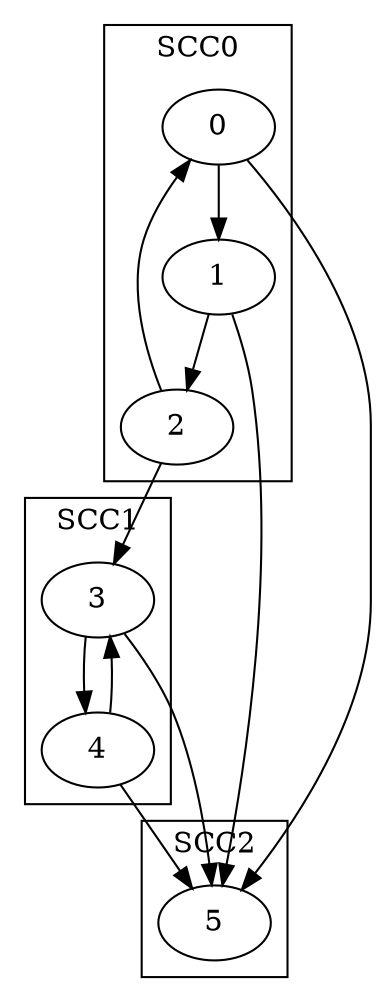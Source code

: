 digraph G {
  // SCC clusters
  subgraph cluster_scc0 { label="SCC0" 0 -> 1 -> 2 -> 0;}
  subgraph cluster_scc1 { label="SCC1" 3 -> 4 -> 3;}
  subgraph cluster_scc2 { label="SCC2" 5;}

  // inter SCC edges
  0 -> 5;
  1 -> 5;

  2 -> 3;

  3 -> 5;
  4 -> 5;
}
